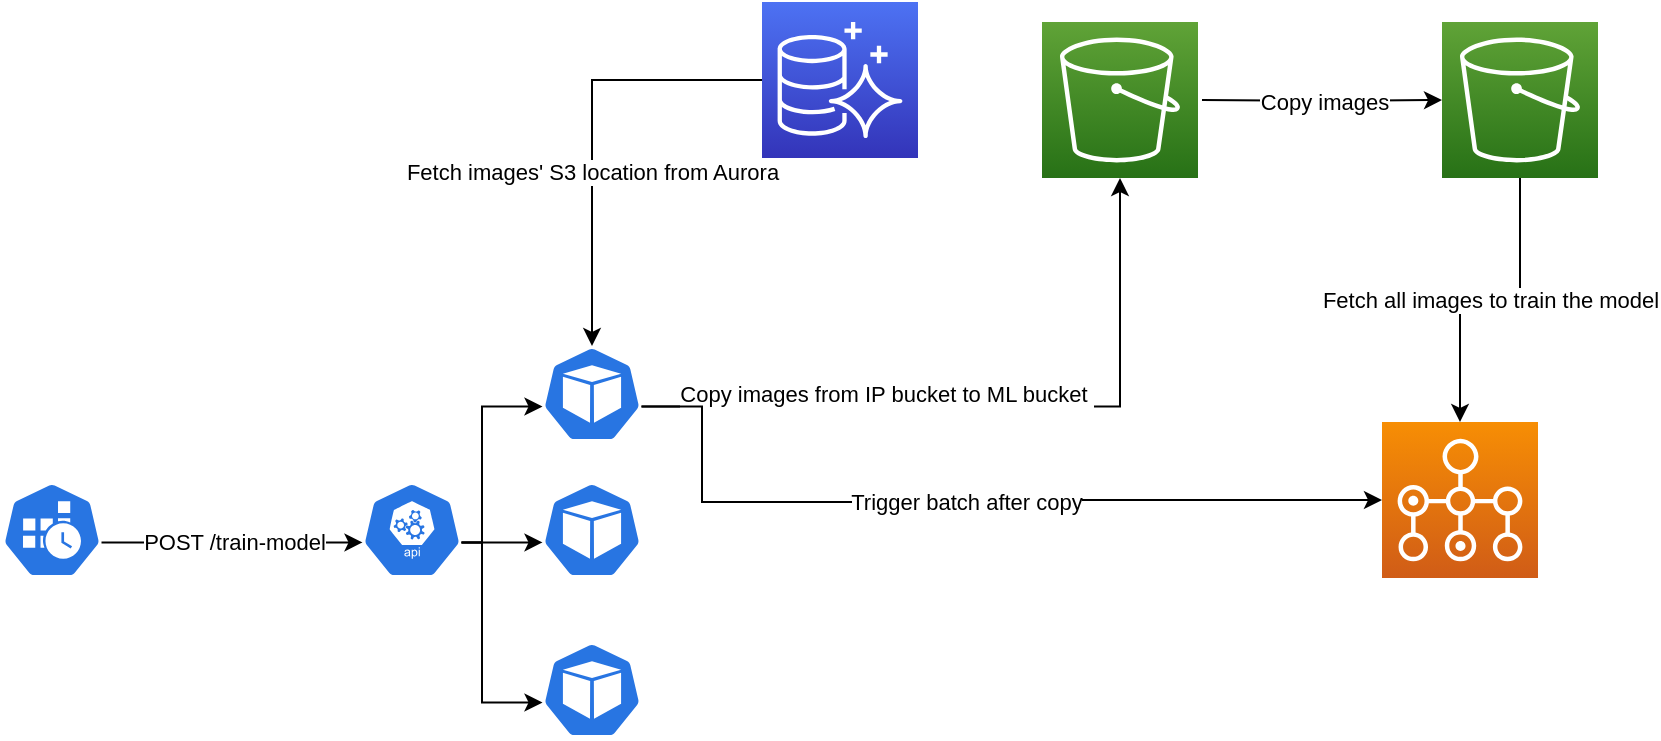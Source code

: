 <mxfile version="15.4.3" type="github">
  <diagram id="vS-EUtg1AGdYLbc_qhmQ" name="Page-1">
    <mxGraphModel dx="1186" dy="654" grid="1" gridSize="10" guides="1" tooltips="1" connect="1" arrows="1" fold="1" page="1" pageScale="1" pageWidth="850" pageHeight="1100" math="0" shadow="0">
      <root>
        <mxCell id="0" />
        <mxCell id="1" parent="0" />
        <mxCell id="xvcUUZnpbd9Gno6rcdTV-2" value="" style="sketch=0;points=[[0,0,0],[0.25,0,0],[0.5,0,0],[0.75,0,0],[1,0,0],[0,1,0],[0.25,1,0],[0.5,1,0],[0.75,1,0],[1,1,0],[0,0.25,0],[0,0.5,0],[0,0.75,0],[1,0.25,0],[1,0.5,0],[1,0.75,0]];outlineConnect=0;fontColor=#232F3E;gradientColor=#F78E04;gradientDirection=north;fillColor=#D05C17;strokeColor=#ffffff;dashed=0;verticalLabelPosition=bottom;verticalAlign=top;align=center;html=1;fontSize=12;fontStyle=0;aspect=fixed;shape=mxgraph.aws4.resourceIcon;resIcon=mxgraph.aws4.batch;" parent="1" vertex="1">
          <mxGeometry x="730" y="280" width="78" height="78" as="geometry" />
        </mxCell>
        <mxCell id="xvcUUZnpbd9Gno6rcdTV-3" value="" style="sketch=0;points=[[0,0,0],[0.25,0,0],[0.5,0,0],[0.75,0,0],[1,0,0],[0,1,0],[0.25,1,0],[0.5,1,0],[0.75,1,0],[1,1,0],[0,0.25,0],[0,0.5,0],[0,0.75,0],[1,0.25,0],[1,0.5,0],[1,0.75,0]];outlineConnect=0;fontColor=#232F3E;gradientColor=#60A337;gradientDirection=north;fillColor=#277116;strokeColor=#ffffff;dashed=0;verticalLabelPosition=bottom;verticalAlign=top;align=center;html=1;fontSize=12;fontStyle=0;aspect=fixed;shape=mxgraph.aws4.resourceIcon;resIcon=mxgraph.aws4.s3;" parent="1" vertex="1">
          <mxGeometry x="760" y="80" width="78" height="78" as="geometry" />
        </mxCell>
        <mxCell id="xvcUUZnpbd9Gno6rcdTV-4" value="" style="sketch=0;points=[[0,0,0],[0.25,0,0],[0.5,0,0],[0.75,0,0],[1,0,0],[0,1,0],[0.25,1,0],[0.5,1,0],[0.75,1,0],[1,1,0],[0,0.25,0],[0,0.5,0],[0,0.75,0],[1,0.25,0],[1,0.5,0],[1,0.75,0]];outlineConnect=0;fontColor=#232F3E;gradientColor=#4D72F3;gradientDirection=north;fillColor=#3334B9;strokeColor=#ffffff;dashed=0;verticalLabelPosition=bottom;verticalAlign=top;align=center;html=1;fontSize=12;fontStyle=0;aspect=fixed;shape=mxgraph.aws4.resourceIcon;resIcon=mxgraph.aws4.aurora;" parent="1" vertex="1">
          <mxGeometry x="420" y="70" width="78" height="78" as="geometry" />
        </mxCell>
        <mxCell id="OnZ3p-WPp_WoPegY4jpW-1" value="" style="sketch=0;html=1;dashed=0;whitespace=wrap;fillColor=#2875E2;strokeColor=#ffffff;points=[[0.005,0.63,0],[0.1,0.2,0],[0.9,0.2,0],[0.5,0,0],[0.995,0.63,0],[0.72,0.99,0],[0.5,1,0],[0.28,0.99,0]];shape=mxgraph.kubernetes.icon;prIcon=pod" vertex="1" parent="1">
          <mxGeometry x="310" y="242" width="50" height="48" as="geometry" />
        </mxCell>
        <mxCell id="OnZ3p-WPp_WoPegY4jpW-2" value="" style="sketch=0;html=1;dashed=0;whitespace=wrap;fillColor=#2875E2;strokeColor=#ffffff;points=[[0.005,0.63,0],[0.1,0.2,0],[0.9,0.2,0],[0.5,0,0],[0.995,0.63,0],[0.72,0.99,0],[0.5,1,0],[0.28,0.99,0]];shape=mxgraph.kubernetes.icon;prIcon=pod" vertex="1" parent="1">
          <mxGeometry x="310" y="390" width="50" height="48" as="geometry" />
        </mxCell>
        <mxCell id="OnZ3p-WPp_WoPegY4jpW-3" value="" style="sketch=0;html=1;dashed=0;whitespace=wrap;fillColor=#2875E2;strokeColor=#ffffff;points=[[0.005,0.63,0],[0.1,0.2,0],[0.9,0.2,0],[0.5,0,0],[0.995,0.63,0],[0.72,0.99,0],[0.5,1,0],[0.28,0.99,0]];shape=mxgraph.kubernetes.icon;prIcon=pod" vertex="1" parent="1">
          <mxGeometry x="310" y="310" width="50" height="48" as="geometry" />
        </mxCell>
        <mxCell id="OnZ3p-WPp_WoPegY4jpW-4" value="" style="sketch=0;html=1;dashed=0;whitespace=wrap;fillColor=#2875E2;strokeColor=#ffffff;points=[[0.005,0.63,0],[0.1,0.2,0],[0.9,0.2,0],[0.5,0,0],[0.995,0.63,0],[0.72,0.99,0],[0.5,1,0],[0.28,0.99,0]];shape=mxgraph.kubernetes.icon;prIcon=api" vertex="1" parent="1">
          <mxGeometry x="220" y="310" width="50" height="48" as="geometry" />
        </mxCell>
        <mxCell id="OnZ3p-WPp_WoPegY4jpW-10" value="" style="endArrow=classic;html=1;rounded=0;edgeStyle=orthogonalEdgeStyle;exitX=0.995;exitY=0.63;exitDx=0;exitDy=0;exitPerimeter=0;entryX=0.005;entryY=0.63;entryDx=0;entryDy=0;entryPerimeter=0;" edge="1" parent="1" source="OnZ3p-WPp_WoPegY4jpW-4" target="OnZ3p-WPp_WoPegY4jpW-1">
          <mxGeometry width="50" height="50" relative="1" as="geometry">
            <mxPoint x="460" y="360" as="sourcePoint" />
            <mxPoint x="510" y="310" as="targetPoint" />
            <Array as="points">
              <mxPoint x="280" y="340" />
              <mxPoint x="280" y="272" />
            </Array>
          </mxGeometry>
        </mxCell>
        <mxCell id="OnZ3p-WPp_WoPegY4jpW-11" value="" style="endArrow=classic;html=1;rounded=0;edgeStyle=orthogonalEdgeStyle;exitX=0.995;exitY=0.63;exitDx=0;exitDy=0;exitPerimeter=0;entryX=0.005;entryY=0.63;entryDx=0;entryDy=0;entryPerimeter=0;" edge="1" parent="1" source="OnZ3p-WPp_WoPegY4jpW-4" target="OnZ3p-WPp_WoPegY4jpW-2">
          <mxGeometry width="50" height="50" relative="1" as="geometry">
            <mxPoint x="460" y="360" as="sourcePoint" />
            <mxPoint x="510" y="310" as="targetPoint" />
            <Array as="points">
              <mxPoint x="280" y="340" />
              <mxPoint x="280" y="420" />
            </Array>
          </mxGeometry>
        </mxCell>
        <mxCell id="OnZ3p-WPp_WoPegY4jpW-12" value="" style="endArrow=classic;html=1;rounded=0;edgeStyle=orthogonalEdgeStyle;exitX=0.995;exitY=0.63;exitDx=0;exitDy=0;exitPerimeter=0;entryX=0.005;entryY=0.63;entryDx=0;entryDy=0;entryPerimeter=0;" edge="1" parent="1" source="OnZ3p-WPp_WoPegY4jpW-4" target="OnZ3p-WPp_WoPegY4jpW-3">
          <mxGeometry width="50" height="50" relative="1" as="geometry">
            <mxPoint x="460" y="360" as="sourcePoint" />
            <mxPoint x="510" y="310" as="targetPoint" />
          </mxGeometry>
        </mxCell>
        <mxCell id="OnZ3p-WPp_WoPegY4jpW-13" value="" style="endArrow=classic;html=1;rounded=0;edgeStyle=orthogonalEdgeStyle;entryX=0.5;entryY=0;entryDx=0;entryDy=0;entryPerimeter=0;" edge="1" parent="1" source="xvcUUZnpbd9Gno6rcdTV-4" target="OnZ3p-WPp_WoPegY4jpW-1">
          <mxGeometry relative="1" as="geometry">
            <mxPoint x="430" y="340" as="sourcePoint" />
            <mxPoint x="530" y="340" as="targetPoint" />
          </mxGeometry>
        </mxCell>
        <mxCell id="OnZ3p-WPp_WoPegY4jpW-14" value="Fetch images&#39; S3 location from Aurora" style="edgeLabel;resizable=0;html=1;align=center;verticalAlign=middle;" connectable="0" vertex="1" parent="OnZ3p-WPp_WoPegY4jpW-13">
          <mxGeometry relative="1" as="geometry">
            <mxPoint y="22" as="offset" />
          </mxGeometry>
        </mxCell>
        <mxCell id="OnZ3p-WPp_WoPegY4jpW-15" value="" style="sketch=0;points=[[0,0,0],[0.25,0,0],[0.5,0,0],[0.75,0,0],[1,0,0],[0,1,0],[0.25,1,0],[0.5,1,0],[0.75,1,0],[1,1,0],[0,0.25,0],[0,0.5,0],[0,0.75,0],[1,0.25,0],[1,0.5,0],[1,0.75,0]];outlineConnect=0;fontColor=#232F3E;gradientColor=#60A337;gradientDirection=north;fillColor=#277116;strokeColor=#ffffff;dashed=0;verticalLabelPosition=bottom;verticalAlign=top;align=center;html=1;fontSize=12;fontStyle=0;aspect=fixed;shape=mxgraph.aws4.resourceIcon;resIcon=mxgraph.aws4.s3;" vertex="1" parent="1">
          <mxGeometry x="560" y="80" width="78" height="78" as="geometry" />
        </mxCell>
        <mxCell id="OnZ3p-WPp_WoPegY4jpW-17" value="" style="endArrow=classic;html=1;rounded=0;edgeStyle=orthogonalEdgeStyle;exitX=0.995;exitY=0.63;exitDx=0;exitDy=0;exitPerimeter=0;entryX=0.5;entryY=1;entryDx=0;entryDy=0;entryPerimeter=0;" edge="1" parent="1" source="OnZ3p-WPp_WoPegY4jpW-1" target="OnZ3p-WPp_WoPegY4jpW-15">
          <mxGeometry relative="1" as="geometry">
            <mxPoint x="430" y="340" as="sourcePoint" />
            <mxPoint x="530" y="340" as="targetPoint" />
          </mxGeometry>
        </mxCell>
        <mxCell id="OnZ3p-WPp_WoPegY4jpW-18" value="Copy images from IP bucket to ML bucket&amp;nbsp;" style="edgeLabel;resizable=0;html=1;align=center;verticalAlign=middle;" connectable="0" vertex="1" parent="OnZ3p-WPp_WoPegY4jpW-17">
          <mxGeometry relative="1" as="geometry">
            <mxPoint x="-54" y="-6" as="offset" />
          </mxGeometry>
        </mxCell>
        <mxCell id="OnZ3p-WPp_WoPegY4jpW-19" value="" style="endArrow=classic;html=1;rounded=0;edgeStyle=orthogonalEdgeStyle;entryX=0;entryY=0.5;entryDx=0;entryDy=0;entryPerimeter=0;" edge="1" parent="1" target="xvcUUZnpbd9Gno6rcdTV-3">
          <mxGeometry relative="1" as="geometry">
            <mxPoint x="640" y="119" as="sourcePoint" />
            <mxPoint x="530" y="340" as="targetPoint" />
          </mxGeometry>
        </mxCell>
        <mxCell id="OnZ3p-WPp_WoPegY4jpW-20" value="Copy images" style="edgeLabel;resizable=0;html=1;align=center;verticalAlign=middle;" connectable="0" vertex="1" parent="OnZ3p-WPp_WoPegY4jpW-19">
          <mxGeometry relative="1" as="geometry" />
        </mxCell>
        <mxCell id="OnZ3p-WPp_WoPegY4jpW-21" value="" style="endArrow=classic;html=1;rounded=0;edgeStyle=orthogonalEdgeStyle;exitX=0.995;exitY=0.63;exitDx=0;exitDy=0;exitPerimeter=0;entryX=0;entryY=0.5;entryDx=0;entryDy=0;entryPerimeter=0;" edge="1" parent="1" source="OnZ3p-WPp_WoPegY4jpW-1" target="xvcUUZnpbd9Gno6rcdTV-2">
          <mxGeometry relative="1" as="geometry">
            <mxPoint x="430" y="340" as="sourcePoint" />
            <mxPoint x="410" y="320" as="targetPoint" />
            <Array as="points">
              <mxPoint x="390" y="320" />
              <mxPoint x="545" y="320" />
              <mxPoint x="545" y="319" />
            </Array>
          </mxGeometry>
        </mxCell>
        <mxCell id="OnZ3p-WPp_WoPegY4jpW-22" value="Trigger batch after copy" style="edgeLabel;resizable=0;html=1;align=center;verticalAlign=middle;" connectable="0" vertex="1" parent="OnZ3p-WPp_WoPegY4jpW-21">
          <mxGeometry relative="1" as="geometry" />
        </mxCell>
        <mxCell id="OnZ3p-WPp_WoPegY4jpW-23" value="" style="endArrow=classic;html=1;rounded=0;edgeStyle=orthogonalEdgeStyle;exitX=0.5;exitY=1;exitDx=0;exitDy=0;exitPerimeter=0;entryX=0.5;entryY=0;entryDx=0;entryDy=0;entryPerimeter=0;" edge="1" parent="1" source="xvcUUZnpbd9Gno6rcdTV-3" target="xvcUUZnpbd9Gno6rcdTV-2">
          <mxGeometry relative="1" as="geometry">
            <mxPoint x="430" y="340" as="sourcePoint" />
            <mxPoint x="530" y="340" as="targetPoint" />
          </mxGeometry>
        </mxCell>
        <mxCell id="OnZ3p-WPp_WoPegY4jpW-24" value="Fetch all images to train the model" style="edgeLabel;resizable=0;html=1;align=center;verticalAlign=middle;" connectable="0" vertex="1" parent="OnZ3p-WPp_WoPegY4jpW-23">
          <mxGeometry relative="1" as="geometry" />
        </mxCell>
        <mxCell id="OnZ3p-WPp_WoPegY4jpW-28" value="" style="sketch=0;html=1;dashed=0;whitespace=wrap;fillColor=#2875E2;strokeColor=#ffffff;points=[[0.005,0.63,0],[0.1,0.2,0],[0.9,0.2,0],[0.5,0,0],[0.995,0.63,0],[0.72,0.99,0],[0.5,1,0],[0.28,0.99,0]];shape=mxgraph.kubernetes.icon;prIcon=cronjob" vertex="1" parent="1">
          <mxGeometry x="40" y="310" width="50" height="48" as="geometry" />
        </mxCell>
        <mxCell id="OnZ3p-WPp_WoPegY4jpW-29" value="" style="endArrow=classic;html=1;rounded=0;edgeStyle=orthogonalEdgeStyle;exitX=0.995;exitY=0.63;exitDx=0;exitDy=0;exitPerimeter=0;entryX=0.005;entryY=0.63;entryDx=0;entryDy=0;entryPerimeter=0;" edge="1" parent="1" source="OnZ3p-WPp_WoPegY4jpW-28" target="OnZ3p-WPp_WoPegY4jpW-4">
          <mxGeometry relative="1" as="geometry">
            <mxPoint x="430" y="340" as="sourcePoint" />
            <mxPoint x="190" y="340" as="targetPoint" />
          </mxGeometry>
        </mxCell>
        <mxCell id="OnZ3p-WPp_WoPegY4jpW-30" value="POST /train-model" style="edgeLabel;resizable=0;html=1;align=center;verticalAlign=middle;" connectable="0" vertex="1" parent="OnZ3p-WPp_WoPegY4jpW-29">
          <mxGeometry relative="1" as="geometry" />
        </mxCell>
        <mxCell id="OnZ3p-WPp_WoPegY4jpW-31" value="" style="shape=image;html=1;verticalAlign=top;verticalLabelPosition=bottom;labelBackgroundColor=#ffffff;imageAspect=0;aspect=fixed;image=https://cdn4.iconfinder.com/data/icons/logos-and-brands/512/267_Python_logo-128.png" vertex="1" parent="1">
          <mxGeometry x="760" y="370" width="22" height="22" as="geometry" />
        </mxCell>
      </root>
    </mxGraphModel>
  </diagram>
</mxfile>
